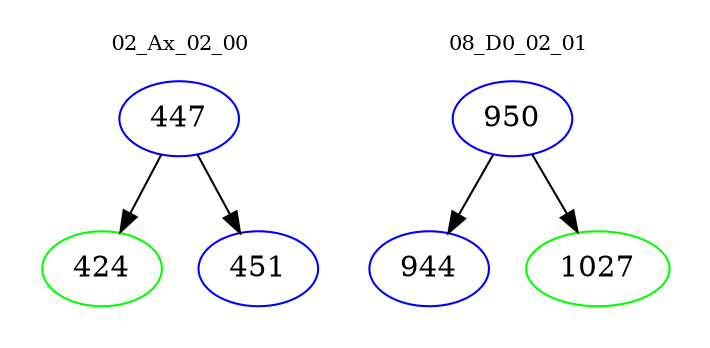 digraph{
subgraph cluster_0 {
color = white
label = "02_Ax_02_00";
fontsize=10;
T0_447 [label="447", color="blue"]
T0_447 -> T0_424 [color="black"]
T0_424 [label="424", color="green"]
T0_447 -> T0_451 [color="black"]
T0_451 [label="451", color="blue"]
}
subgraph cluster_1 {
color = white
label = "08_D0_02_01";
fontsize=10;
T1_950 [label="950", color="blue"]
T1_950 -> T1_944 [color="black"]
T1_944 [label="944", color="blue"]
T1_950 -> T1_1027 [color="black"]
T1_1027 [label="1027", color="green"]
}
}
